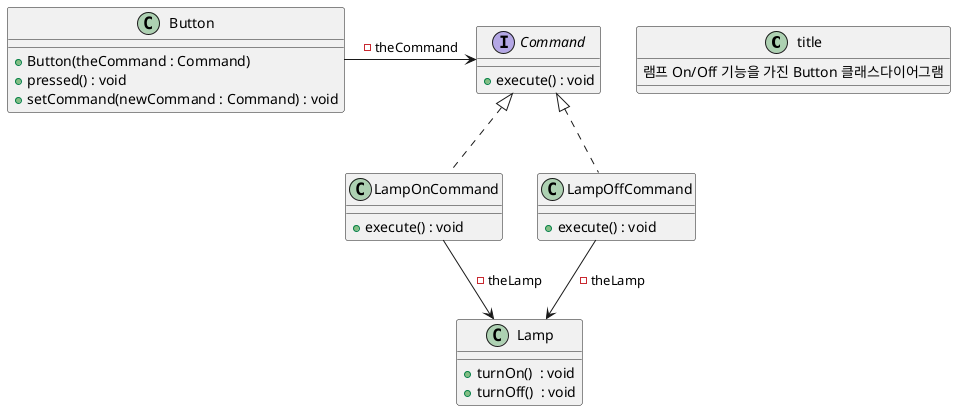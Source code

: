 @startuml

title : 램프 On/Off 기능을 가진 Button 클래스다이어그램

class Button {
    + Button(theCommand : Command)
    + pressed() : void
    + setCommand(newCommand : Command) : void
}

interface Command {
    + execute() : void
}

class LampOnCommand {
    + execute() : void
}

class LampOffCommand {
    + execute() : void
}

class Lamp {
    + turnOn()  : void
    + turnOff()  : void
}

Button -> Command : -theCommand
Command <|.. LampOnCommand
Command <|.. LampOffCommand
LampOnCommand --> Lamp : -theLamp
LampOffCommand --> Lamp : -theLamp


@enduml